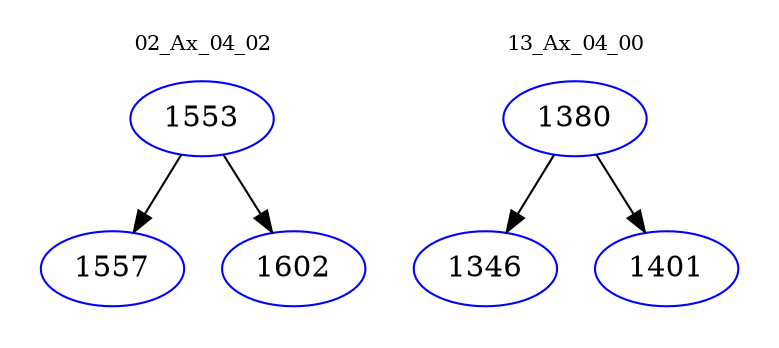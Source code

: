 digraph{
subgraph cluster_0 {
color = white
label = "02_Ax_04_02";
fontsize=10;
T0_1553 [label="1553", color="blue"]
T0_1553 -> T0_1557 [color="black"]
T0_1557 [label="1557", color="blue"]
T0_1553 -> T0_1602 [color="black"]
T0_1602 [label="1602", color="blue"]
}
subgraph cluster_1 {
color = white
label = "13_Ax_04_00";
fontsize=10;
T1_1380 [label="1380", color="blue"]
T1_1380 -> T1_1346 [color="black"]
T1_1346 [label="1346", color="blue"]
T1_1380 -> T1_1401 [color="black"]
T1_1401 [label="1401", color="blue"]
}
}

